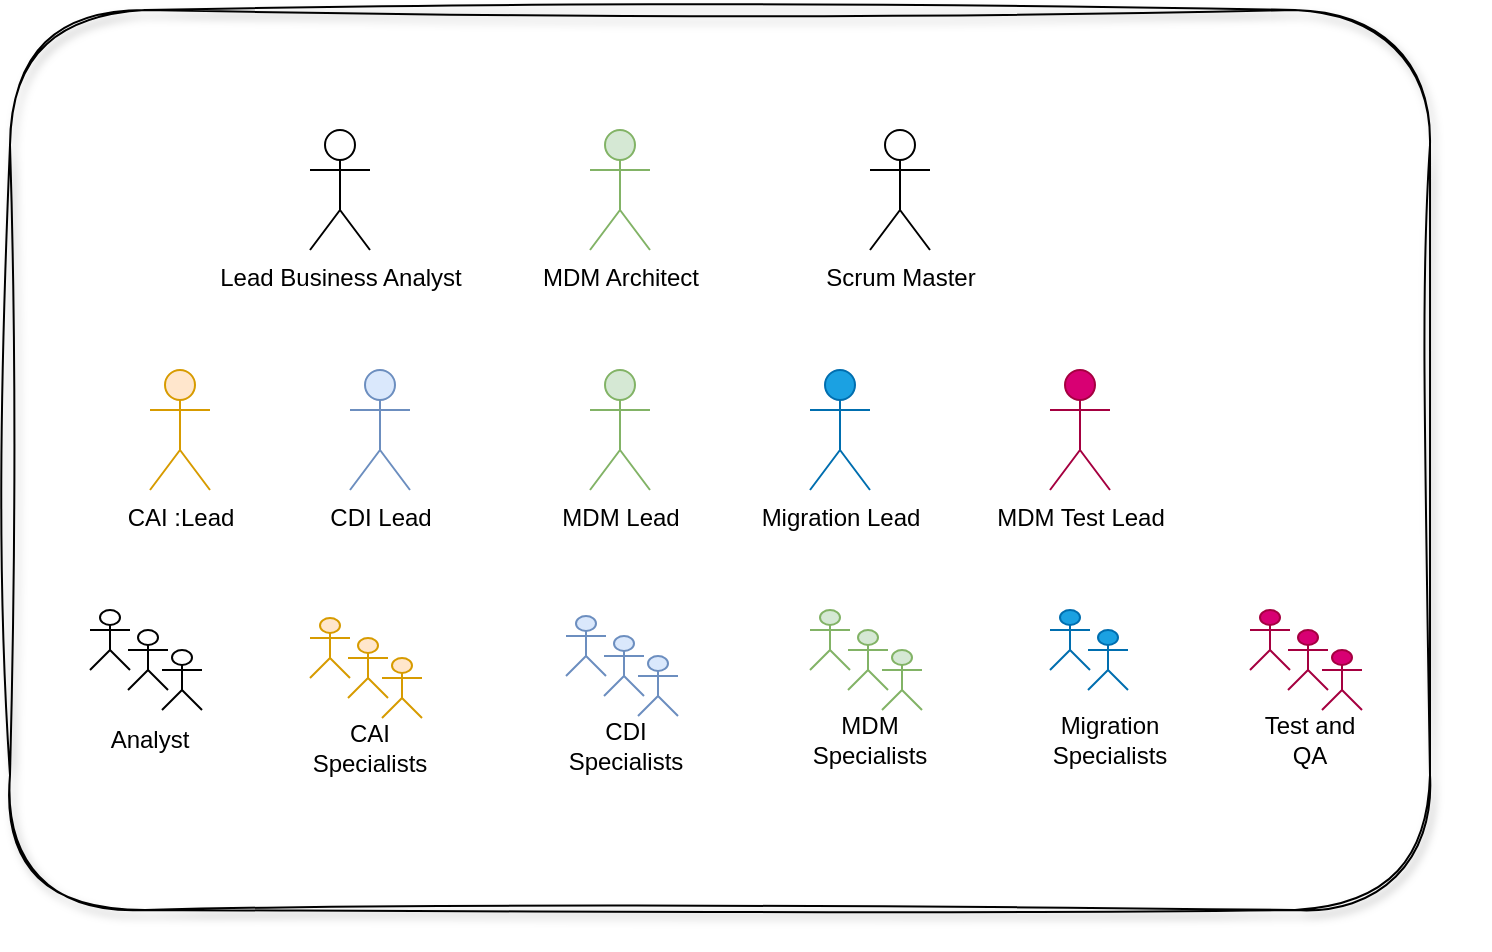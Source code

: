 <mxfile version="21.3.7" type="github">
  <diagram name="MDM Guild" id="kcEuqjkQgL32cvvFv_7w">
    <mxGraphModel dx="1434" dy="796" grid="1" gridSize="10" guides="1" tooltips="1" connect="1" arrows="1" fold="1" page="1" pageScale="1" pageWidth="1100" pageHeight="850" math="0" shadow="0">
      <root>
        <mxCell id="0" />
        <mxCell id="1" parent="0" />
        <mxCell id="gFP8oRgVTRER96iRmuCu-1" value="CAI :Lead" style="shape=umlActor;verticalLabelPosition=bottom;verticalAlign=top;html=1;outlineConnect=0;fillColor=#ffe6cc;strokeColor=#d79b00;" vertex="1" parent="1">
          <mxGeometry x="190" y="210" width="30" height="60" as="geometry" />
        </mxCell>
        <mxCell id="gFP8oRgVTRER96iRmuCu-2" value="CDI Lead" style="shape=umlActor;verticalLabelPosition=bottom;verticalAlign=top;html=1;outlineConnect=0;fillColor=#dae8fc;strokeColor=#6c8ebf;" vertex="1" parent="1">
          <mxGeometry x="290" y="210" width="30" height="60" as="geometry" />
        </mxCell>
        <mxCell id="gFP8oRgVTRER96iRmuCu-3" value="MDM Lead" style="shape=umlActor;verticalLabelPosition=bottom;verticalAlign=top;html=1;outlineConnect=0;fillColor=#d5e8d4;strokeColor=#82b366;" vertex="1" parent="1">
          <mxGeometry x="410" y="210" width="30" height="60" as="geometry" />
        </mxCell>
        <mxCell id="gFP8oRgVTRER96iRmuCu-4" value="&lt;font color=&quot;#000000&quot;&gt;Migration Lead&lt;/font&gt;" style="shape=umlActor;verticalLabelPosition=bottom;verticalAlign=top;html=1;outlineConnect=0;fillColor=#1ba1e2;fontColor=#ffffff;strokeColor=#006EAF;" vertex="1" parent="1">
          <mxGeometry x="520" y="210" width="30" height="60" as="geometry" />
        </mxCell>
        <mxCell id="gFP8oRgVTRER96iRmuCu-5" value="&lt;font color=&quot;#000000&quot;&gt;MDM Test Lead&lt;/font&gt;" style="shape=umlActor;verticalLabelPosition=bottom;verticalAlign=top;html=1;outlineConnect=0;fillColor=#d80073;fontColor=#ffffff;strokeColor=#A50040;" vertex="1" parent="1">
          <mxGeometry x="640" y="210" width="30" height="60" as="geometry" />
        </mxCell>
        <mxCell id="gFP8oRgVTRER96iRmuCu-8" value="Lead Business Analyst" style="shape=umlActor;verticalLabelPosition=bottom;verticalAlign=top;html=1;outlineConnect=0;" vertex="1" parent="1">
          <mxGeometry x="270" y="90" width="30" height="60" as="geometry" />
        </mxCell>
        <mxCell id="gFP8oRgVTRER96iRmuCu-9" value="Scrum Master" style="shape=umlActor;verticalLabelPosition=bottom;verticalAlign=top;html=1;outlineConnect=0;" vertex="1" parent="1">
          <mxGeometry x="550" y="90" width="30" height="60" as="geometry" />
        </mxCell>
        <mxCell id="gFP8oRgVTRER96iRmuCu-13" value="MDM Architect" style="shape=umlActor;verticalLabelPosition=bottom;verticalAlign=top;html=1;outlineConnect=0;fillColor=#d5e8d4;strokeColor=#82b366;" vertex="1" parent="1">
          <mxGeometry x="410" y="90" width="30" height="60" as="geometry" />
        </mxCell>
        <mxCell id="gFP8oRgVTRER96iRmuCu-29" value="" style="group" vertex="1" connectable="0" parent="1">
          <mxGeometry x="160" y="330" width="60" height="80" as="geometry" />
        </mxCell>
        <mxCell id="gFP8oRgVTRER96iRmuCu-26" value="" style="group" vertex="1" connectable="0" parent="gFP8oRgVTRER96iRmuCu-29">
          <mxGeometry width="56" height="50" as="geometry" />
        </mxCell>
        <mxCell id="gFP8oRgVTRER96iRmuCu-14" value="" style="shape=umlActor;verticalLabelPosition=bottom;verticalAlign=top;html=1;outlineConnect=0;" vertex="1" parent="gFP8oRgVTRER96iRmuCu-26">
          <mxGeometry width="20" height="30" as="geometry" />
        </mxCell>
        <mxCell id="gFP8oRgVTRER96iRmuCu-24" value="" style="shape=umlActor;verticalLabelPosition=bottom;verticalAlign=top;html=1;outlineConnect=0;" vertex="1" parent="gFP8oRgVTRER96iRmuCu-26">
          <mxGeometry x="19" y="10" width="20" height="30" as="geometry" />
        </mxCell>
        <mxCell id="gFP8oRgVTRER96iRmuCu-25" value="" style="shape=umlActor;verticalLabelPosition=bottom;verticalAlign=top;html=1;outlineConnect=0;" vertex="1" parent="gFP8oRgVTRER96iRmuCu-26">
          <mxGeometry x="36" y="20" width="20" height="30" as="geometry" />
        </mxCell>
        <mxCell id="gFP8oRgVTRER96iRmuCu-27" value="Analyst" style="text;html=1;strokeColor=none;fillColor=none;align=center;verticalAlign=middle;whiteSpace=wrap;rounded=0;" vertex="1" parent="gFP8oRgVTRER96iRmuCu-29">
          <mxGeometry y="50" width="60" height="30" as="geometry" />
        </mxCell>
        <mxCell id="gFP8oRgVTRER96iRmuCu-37" value="" style="group" vertex="1" connectable="0" parent="1">
          <mxGeometry x="270" y="334" width="60" height="80" as="geometry" />
        </mxCell>
        <mxCell id="gFP8oRgVTRER96iRmuCu-38" value="" style="group" vertex="1" connectable="0" parent="gFP8oRgVTRER96iRmuCu-37">
          <mxGeometry width="56" height="50" as="geometry" />
        </mxCell>
        <mxCell id="gFP8oRgVTRER96iRmuCu-39" value="" style="shape=umlActor;verticalLabelPosition=bottom;verticalAlign=top;html=1;outlineConnect=0;fillColor=#ffe6cc;strokeColor=#d79b00;" vertex="1" parent="gFP8oRgVTRER96iRmuCu-38">
          <mxGeometry width="20" height="30" as="geometry" />
        </mxCell>
        <mxCell id="gFP8oRgVTRER96iRmuCu-40" value="" style="shape=umlActor;verticalLabelPosition=bottom;verticalAlign=top;html=1;outlineConnect=0;fillColor=#ffe6cc;strokeColor=#d79b00;" vertex="1" parent="gFP8oRgVTRER96iRmuCu-38">
          <mxGeometry x="19" y="10" width="20" height="30" as="geometry" />
        </mxCell>
        <mxCell id="gFP8oRgVTRER96iRmuCu-41" value="" style="shape=umlActor;verticalLabelPosition=bottom;verticalAlign=top;html=1;outlineConnect=0;fillColor=#ffe6cc;strokeColor=#d79b00;" vertex="1" parent="gFP8oRgVTRER96iRmuCu-38">
          <mxGeometry x="36" y="20" width="20" height="30" as="geometry" />
        </mxCell>
        <mxCell id="gFP8oRgVTRER96iRmuCu-42" value="CAI Specialists" style="text;html=1;strokeColor=none;fillColor=none;align=center;verticalAlign=middle;whiteSpace=wrap;rounded=0;" vertex="1" parent="gFP8oRgVTRER96iRmuCu-37">
          <mxGeometry y="50" width="60" height="30" as="geometry" />
        </mxCell>
        <mxCell id="gFP8oRgVTRER96iRmuCu-43" value="" style="group" vertex="1" connectable="0" parent="1">
          <mxGeometry x="398" y="333" width="60" height="80" as="geometry" />
        </mxCell>
        <mxCell id="gFP8oRgVTRER96iRmuCu-44" value="" style="group" vertex="1" connectable="0" parent="gFP8oRgVTRER96iRmuCu-43">
          <mxGeometry width="56" height="50" as="geometry" />
        </mxCell>
        <mxCell id="gFP8oRgVTRER96iRmuCu-45" value="" style="shape=umlActor;verticalLabelPosition=bottom;verticalAlign=top;html=1;outlineConnect=0;fillColor=#dae8fc;strokeColor=#6c8ebf;" vertex="1" parent="gFP8oRgVTRER96iRmuCu-44">
          <mxGeometry width="20" height="30" as="geometry" />
        </mxCell>
        <mxCell id="gFP8oRgVTRER96iRmuCu-46" value="" style="shape=umlActor;verticalLabelPosition=bottom;verticalAlign=top;html=1;outlineConnect=0;fillColor=#dae8fc;strokeColor=#6c8ebf;" vertex="1" parent="gFP8oRgVTRER96iRmuCu-44">
          <mxGeometry x="19" y="10" width="20" height="30" as="geometry" />
        </mxCell>
        <mxCell id="gFP8oRgVTRER96iRmuCu-47" value="" style="shape=umlActor;verticalLabelPosition=bottom;verticalAlign=top;html=1;outlineConnect=0;fillColor=#dae8fc;strokeColor=#6c8ebf;" vertex="1" parent="gFP8oRgVTRER96iRmuCu-44">
          <mxGeometry x="36" y="20" width="20" height="30" as="geometry" />
        </mxCell>
        <mxCell id="gFP8oRgVTRER96iRmuCu-48" value="CDI Specialists" style="text;html=1;strokeColor=none;fillColor=none;align=center;verticalAlign=middle;whiteSpace=wrap;rounded=0;" vertex="1" parent="gFP8oRgVTRER96iRmuCu-43">
          <mxGeometry y="50" width="60" height="30" as="geometry" />
        </mxCell>
        <mxCell id="gFP8oRgVTRER96iRmuCu-49" value="" style="group" vertex="1" connectable="0" parent="1">
          <mxGeometry x="520" y="330" width="60" height="80" as="geometry" />
        </mxCell>
        <mxCell id="gFP8oRgVTRER96iRmuCu-50" value="" style="group" vertex="1" connectable="0" parent="gFP8oRgVTRER96iRmuCu-49">
          <mxGeometry width="56" height="50" as="geometry" />
        </mxCell>
        <mxCell id="gFP8oRgVTRER96iRmuCu-51" value="" style="shape=umlActor;verticalLabelPosition=bottom;verticalAlign=top;html=1;outlineConnect=0;fillColor=#d5e8d4;strokeColor=#82b366;" vertex="1" parent="gFP8oRgVTRER96iRmuCu-50">
          <mxGeometry width="20" height="30" as="geometry" />
        </mxCell>
        <mxCell id="gFP8oRgVTRER96iRmuCu-52" value="" style="shape=umlActor;verticalLabelPosition=bottom;verticalAlign=top;html=1;outlineConnect=0;fillColor=#d5e8d4;strokeColor=#82b366;" vertex="1" parent="gFP8oRgVTRER96iRmuCu-50">
          <mxGeometry x="19" y="10" width="20" height="30" as="geometry" />
        </mxCell>
        <mxCell id="gFP8oRgVTRER96iRmuCu-53" value="" style="shape=umlActor;verticalLabelPosition=bottom;verticalAlign=top;html=1;outlineConnect=0;fillColor=#d5e8d4;strokeColor=#82b366;" vertex="1" parent="gFP8oRgVTRER96iRmuCu-50">
          <mxGeometry x="36" y="20" width="20" height="30" as="geometry" />
        </mxCell>
        <mxCell id="gFP8oRgVTRER96iRmuCu-54" value="MDM Specialists" style="text;html=1;strokeColor=none;fillColor=none;align=center;verticalAlign=middle;whiteSpace=wrap;rounded=0;" vertex="1" parent="gFP8oRgVTRER96iRmuCu-49">
          <mxGeometry y="50" width="60" height="30" as="geometry" />
        </mxCell>
        <mxCell id="gFP8oRgVTRER96iRmuCu-55" value="" style="group" vertex="1" connectable="0" parent="1">
          <mxGeometry x="640" y="330" width="220" height="170" as="geometry" />
        </mxCell>
        <mxCell id="gFP8oRgVTRER96iRmuCu-56" value="" style="group" vertex="1" connectable="0" parent="gFP8oRgVTRER96iRmuCu-55">
          <mxGeometry width="56" height="50" as="geometry" />
        </mxCell>
        <mxCell id="gFP8oRgVTRER96iRmuCu-57" value="" style="shape=umlActor;verticalLabelPosition=bottom;verticalAlign=top;html=1;outlineConnect=0;fillColor=#1ba1e2;strokeColor=#006EAF;fontColor=#ffffff;" vertex="1" parent="gFP8oRgVTRER96iRmuCu-56">
          <mxGeometry width="20" height="30" as="geometry" />
        </mxCell>
        <mxCell id="gFP8oRgVTRER96iRmuCu-58" value="" style="shape=umlActor;verticalLabelPosition=bottom;verticalAlign=top;html=1;outlineConnect=0;fillColor=#1ba1e2;strokeColor=#006EAF;fontColor=#ffffff;" vertex="1" parent="gFP8oRgVTRER96iRmuCu-56">
          <mxGeometry x="19" y="10" width="20" height="30" as="geometry" />
        </mxCell>
        <mxCell id="gFP8oRgVTRER96iRmuCu-60" value="Migration Specialists" style="text;html=1;strokeColor=none;fillColor=none;align=center;verticalAlign=middle;whiteSpace=wrap;rounded=0;" vertex="1" parent="gFP8oRgVTRER96iRmuCu-55">
          <mxGeometry y="50" width="60" height="30" as="geometry" />
        </mxCell>
        <mxCell id="gFP8oRgVTRER96iRmuCu-61" value="" style="group" vertex="1" connectable="0" parent="1">
          <mxGeometry x="740" y="330" width="60" height="80" as="geometry" />
        </mxCell>
        <mxCell id="gFP8oRgVTRER96iRmuCu-62" value="" style="group" vertex="1" connectable="0" parent="gFP8oRgVTRER96iRmuCu-61">
          <mxGeometry width="56" height="50" as="geometry" />
        </mxCell>
        <mxCell id="gFP8oRgVTRER96iRmuCu-63" value="" style="shape=umlActor;verticalLabelPosition=bottom;verticalAlign=top;html=1;outlineConnect=0;fillColor=#d80073;strokeColor=#A50040;fontColor=#ffffff;" vertex="1" parent="gFP8oRgVTRER96iRmuCu-62">
          <mxGeometry width="20" height="30" as="geometry" />
        </mxCell>
        <mxCell id="gFP8oRgVTRER96iRmuCu-64" value="" style="shape=umlActor;verticalLabelPosition=bottom;verticalAlign=top;html=1;outlineConnect=0;fillColor=#d80073;strokeColor=#A50040;fontColor=#ffffff;" vertex="1" parent="gFP8oRgVTRER96iRmuCu-62">
          <mxGeometry x="19" y="10" width="20" height="30" as="geometry" />
        </mxCell>
        <mxCell id="gFP8oRgVTRER96iRmuCu-65" value="" style="shape=umlActor;verticalLabelPosition=bottom;verticalAlign=top;html=1;outlineConnect=0;fillColor=#d80073;strokeColor=#A50040;fontColor=#ffffff;" vertex="1" parent="gFP8oRgVTRER96iRmuCu-62">
          <mxGeometry x="36" y="20" width="20" height="30" as="geometry" />
        </mxCell>
        <mxCell id="gFP8oRgVTRER96iRmuCu-66" value="Test and QA" style="text;html=1;strokeColor=none;fillColor=none;align=center;verticalAlign=middle;whiteSpace=wrap;rounded=0;" vertex="1" parent="gFP8oRgVTRER96iRmuCu-61">
          <mxGeometry y="50" width="60" height="30" as="geometry" />
        </mxCell>
        <mxCell id="gFP8oRgVTRER96iRmuCu-10" value="" style="rounded=1;whiteSpace=wrap;html=1;fillColor=none;sketch=1;curveFitting=1;jiggle=2;shadow=1;glass=1;" vertex="1" parent="1">
          <mxGeometry x="120" y="30" width="710" height="450" as="geometry" />
        </mxCell>
      </root>
    </mxGraphModel>
  </diagram>
</mxfile>
